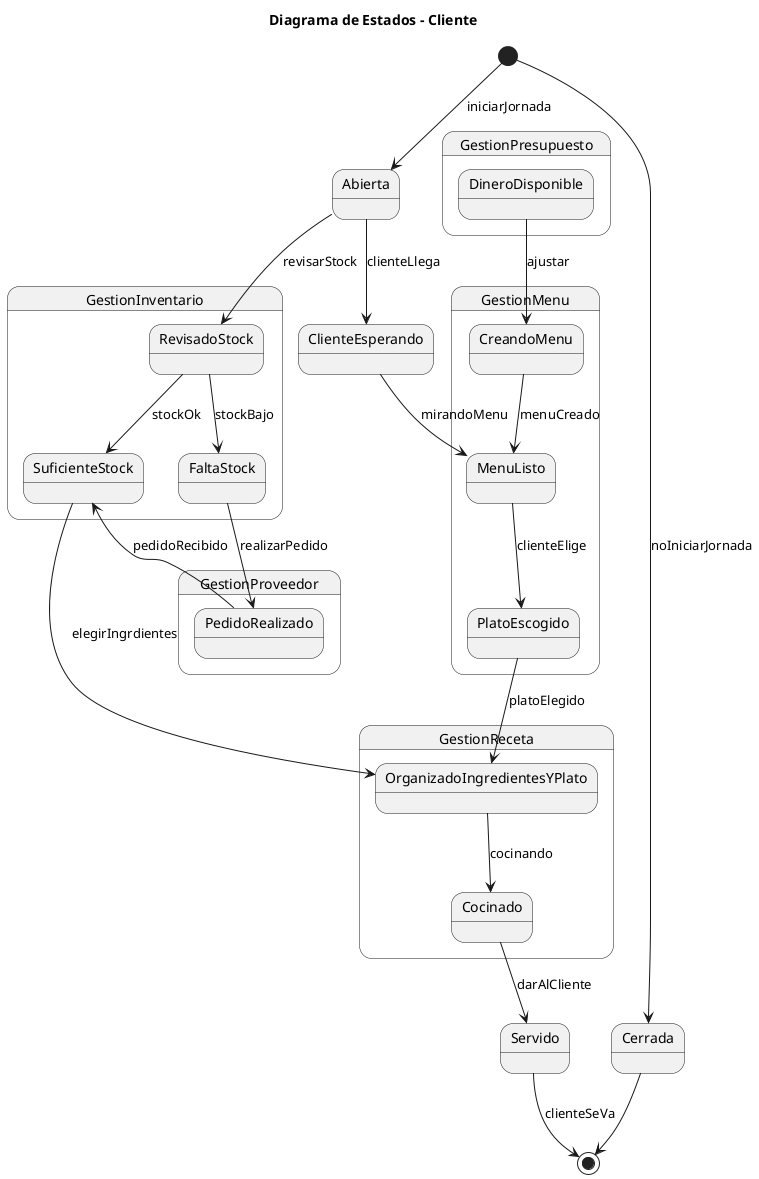 @startuml
title Diagrama de Estados - Cliente

[*] --> Abierta : iniciarJornada
[*] --> Cerrada : noIniciarJornada
Abierta --> ClienteEsperando: clienteLlega


state GestionInventario {
    Abierta --> RevisadoStock : revisarStock
    RevisadoStock --> FaltaStock : stockBajo
    RevisadoStock --> SuficienteStock : stockOk
}

state GestionProveedor {
    FaltaStock --> PedidoRealizado : realizarPedido
    PedidoRealizado --> SuficienteStock : pedidoRecibido
}

state GestionMenu {
    ClienteEsperando --> MenuListo : mirandoMenu
    CreandoMenu --> MenuListo : menuCreado
    MenuListo --> PlatoEscogido : clienteElige
}

state GestionPresupuesto {
    DineroDisponible --> CreandoMenu: ajustar
}

state GestionReceta {
    SuficienteStock --> OrganizadoIngredientesYPlato : elegirIngrdientes
    PlatoEscogido --> OrganizadoIngredientesYPlato : platoElegido
    OrganizadoIngredientesYPlato --> Cocinado : cocinando
}

Cocinado --> Servido : darAlCliente
Servido --> [*] : clienteSeVa
Cerrada --> [*]

@enduml